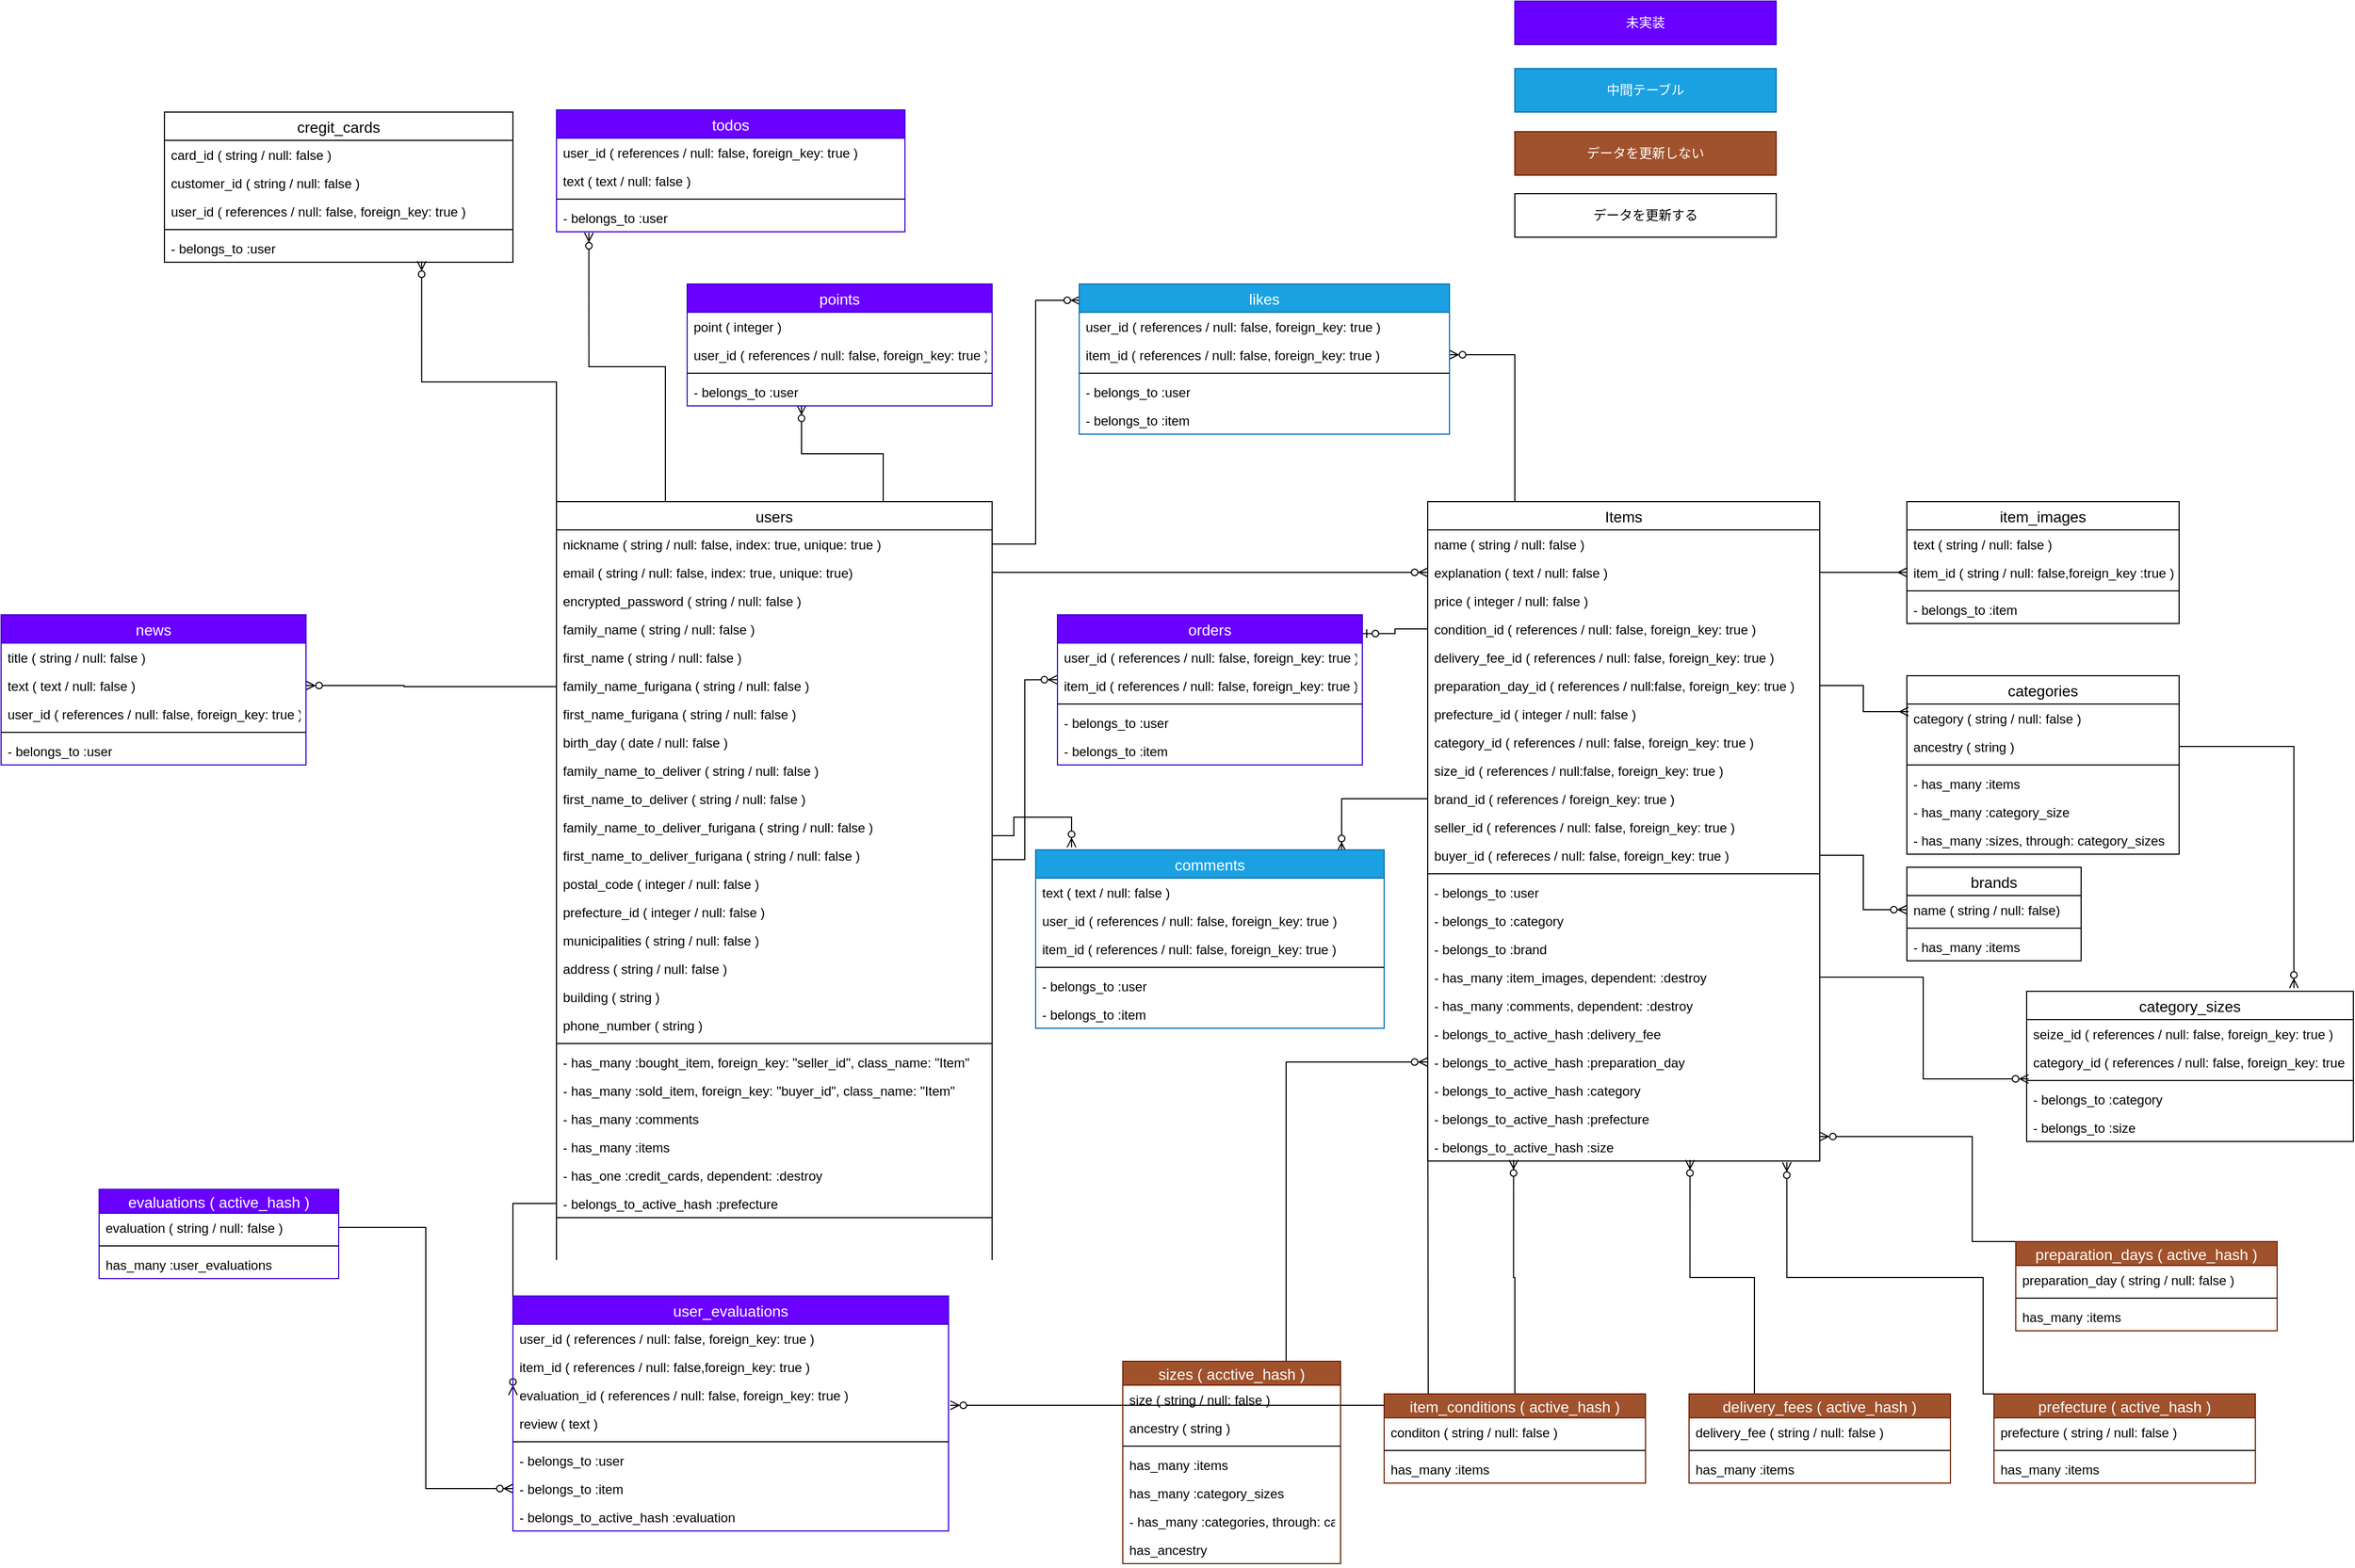 <mxfile version="13.6.4">
    <diagram id="6hGFLwfOUW9BJ-s0fimq" name="Page-1">
        <mxGraphModel dx="1621" dy="1153" grid="1" gridSize="10" guides="1" tooltips="1" connect="1" arrows="1" fold="1" page="1" pageScale="1" pageWidth="2336" pageHeight="1654" math="0" shadow="0">
            <root>
                <mxCell id="0"/>
                <mxCell id="1" parent="0"/>
                <mxCell id="382" style="edgeStyle=orthogonalEdgeStyle;rounded=0;orthogonalLoop=1;jettySize=auto;html=1;exitX=0.75;exitY=0;exitDx=0;exitDy=0;endArrow=ERzeroToMany;endFill=1;" parent="1" source="205" target="312" edge="1">
                    <mxGeometry relative="1" as="geometry">
                        <Array as="points">
                            <mxPoint x="1560" y="660"/>
                            <mxPoint x="1560" y="525"/>
                        </Array>
                    </mxGeometry>
                </mxCell>
                <mxCell id="372" style="edgeStyle=orthogonalEdgeStyle;rounded=0;orthogonalLoop=1;jettySize=auto;html=1;exitX=0.25;exitY=0;exitDx=0;exitDy=0;entryX=0.093;entryY=1.033;entryDx=0;entryDy=0;entryPerimeter=0;endArrow=ERzeroToMany;endFill=1;" parent="1" source="77" target="325" edge="1">
                    <mxGeometry relative="1" as="geometry"/>
                </mxCell>
                <mxCell id="374" style="edgeStyle=orthogonalEdgeStyle;rounded=0;orthogonalLoop=1;jettySize=auto;html=1;exitX=0.75;exitY=0;exitDx=0;exitDy=0;entryX=0.375;entryY=0.978;entryDx=0;entryDy=0;entryPerimeter=0;endArrow=ERzeroToMany;endFill=1;" parent="1" source="77" target="289" edge="1">
                    <mxGeometry relative="1" as="geometry"/>
                </mxCell>
                <mxCell id="376" style="edgeStyle=orthogonalEdgeStyle;rounded=0;orthogonalLoop=1;jettySize=auto;html=1;exitX=0;exitY=0;exitDx=0;exitDy=0;entryX=0.738;entryY=0.962;entryDx=0;entryDy=0;entryPerimeter=0;endArrow=ERzeroToMany;endFill=1;" parent="1" source="77" target="282" edge="1">
                    <mxGeometry relative="1" as="geometry"/>
                </mxCell>
                <mxCell id="387" style="edgeStyle=orthogonalEdgeStyle;rounded=0;orthogonalLoop=1;jettySize=auto;html=1;exitX=1;exitY=0.5;exitDx=0;exitDy=0;entryX=0;entryY=0.295;entryDx=0;entryDy=0;entryPerimeter=0;endArrow=ERzeroToMany;endFill=1;" parent="1" source="77" target="297" edge="1">
                    <mxGeometry relative="1" as="geometry"/>
                </mxCell>
                <mxCell id="380" style="edgeStyle=orthogonalEdgeStyle;rounded=0;orthogonalLoop=1;jettySize=auto;html=1;exitX=1;exitY=0.5;exitDx=0;exitDy=0;entryX=0.003;entryY=0.109;entryDx=0;entryDy=0;entryPerimeter=0;endArrow=ERzeroToMany;endFill=1;" parent="1" source="243" target="172" edge="1">
                    <mxGeometry relative="1" as="geometry"/>
                </mxCell>
                <mxCell id="385" style="edgeStyle=orthogonalEdgeStyle;rounded=0;orthogonalLoop=1;jettySize=auto;html=1;exitX=1;exitY=0.5;exitDx=0;exitDy=0;entryX=0;entryY=0.5;entryDx=0;entryDy=0;endArrow=ERzeroToMany;endFill=1;" parent="1" source="244" target="339" edge="1">
                    <mxGeometry relative="1" as="geometry"/>
                </mxCell>
                <mxCell id="389" style="edgeStyle=orthogonalEdgeStyle;rounded=0;orthogonalLoop=1;jettySize=auto;html=1;exitX=0;exitY=0.5;exitDx=0;exitDy=0;entryX=1;entryY=0.125;entryDx=0;entryDy=0;entryPerimeter=0;endArrow=ERzeroToOne;endFill=1;" parent="1" source="346" target="139" edge="1">
                    <mxGeometry relative="1" as="geometry"/>
                </mxCell>
                <mxCell id="390" style="edgeStyle=orthogonalEdgeStyle;rounded=0;orthogonalLoop=1;jettySize=auto;html=1;exitX=1;exitY=0.5;exitDx=0;exitDy=0;entryX=0.103;entryY=-0.014;entryDx=0;entryDy=0;entryPerimeter=0;endArrow=ERzeroToMany;endFill=1;" parent="1" target="117" edge="1">
                    <mxGeometry relative="1" as="geometry">
                        <Array as="points">
                            <mxPoint x="1100" y="967"/>
                            <mxPoint x="1100" y="950"/>
                            <mxPoint x="1153" y="950"/>
                        </Array>
                        <mxPoint x="1080" y="1357" as="sourcePoint"/>
                    </mxGeometry>
                </mxCell>
                <mxCell id="393" style="edgeStyle=orthogonalEdgeStyle;rounded=0;orthogonalLoop=1;jettySize=auto;html=1;exitX=0;exitY=0.5;exitDx=0;exitDy=0;entryX=0.878;entryY=0.01;entryDx=0;entryDy=0;entryPerimeter=0;endArrow=ERzeroToMany;endFill=1;" parent="1" source="338" target="117" edge="1">
                    <mxGeometry relative="1" as="geometry"/>
                </mxCell>
                <mxCell id="394" style="edgeStyle=orthogonalEdgeStyle;rounded=0;orthogonalLoop=1;jettySize=auto;html=1;exitX=0;exitY=0.5;exitDx=0;exitDy=0;entryX=1.004;entryY=0.865;entryDx=0;entryDy=0;entryPerimeter=0;endArrow=ERzeroToMany;endFill=1;" parent="1" target="307" edge="1">
                    <mxGeometry relative="1" as="geometry">
                        <mxPoint x="1480" y="1149" as="sourcePoint"/>
                    </mxGeometry>
                </mxCell>
                <mxCell id="395" style="edgeStyle=orthogonalEdgeStyle;rounded=0;orthogonalLoop=1;jettySize=auto;html=1;exitX=0;exitY=0.5;exitDx=0;exitDy=0;entryX=0;entryY=0.5;entryDx=0;entryDy=0;endArrow=ERzeroToMany;endFill=1;" parent="1" target="307" edge="1">
                    <mxGeometry relative="1" as="geometry">
                        <Array as="points">
                            <mxPoint x="640" y="1305"/>
                        </Array>
                        <mxPoint x="680" y="1357" as="sourcePoint"/>
                    </mxGeometry>
                </mxCell>
                <mxCell id="397" style="edgeStyle=orthogonalEdgeStyle;rounded=0;orthogonalLoop=1;jettySize=auto;html=1;exitX=0;exitY=0.5;exitDx=0;exitDy=0;entryX=1;entryY=0.5;entryDx=0;entryDy=0;endArrow=ERzeroToMany;endFill=1;" parent="1" source="253" target="320" edge="1">
                    <mxGeometry relative="1" as="geometry">
                        <Array as="points">
                            <mxPoint x="680" y="830"/>
                            <mxPoint x="540" y="830"/>
                        </Array>
                    </mxGeometry>
                </mxCell>
                <mxCell id="401" style="edgeStyle=orthogonalEdgeStyle;rounded=0;orthogonalLoop=1;jettySize=auto;html=1;exitX=1;exitY=0.5;exitDx=0;exitDy=0;entryX=0.006;entryY=0.269;entryDx=0;entryDy=0;entryPerimeter=0;endArrow=ERmany;endFill=0;" parent="1" source="340" target="299" edge="1">
                    <mxGeometry relative="1" as="geometry"/>
                </mxCell>
                <mxCell id="402" style="edgeStyle=orthogonalEdgeStyle;rounded=0;orthogonalLoop=1;jettySize=auto;html=1;exitX=1;exitY=0.5;exitDx=0;exitDy=0;entryX=0;entryY=0.5;entryDx=0;entryDy=0;endArrow=ERmany;endFill=0;" parent="1" source="339" target="329" edge="1">
                    <mxGeometry relative="1" as="geometry"/>
                </mxCell>
                <mxCell id="403" style="edgeStyle=orthogonalEdgeStyle;rounded=0;orthogonalLoop=1;jettySize=auto;html=1;exitX=1;exitY=0.5;exitDx=0;exitDy=0;entryX=0;entryY=0.5;entryDx=0;entryDy=0;endArrow=ERzeroToMany;endFill=1;" parent="1" source="341" target="315" edge="1">
                    <mxGeometry relative="1" as="geometry"/>
                </mxCell>
                <mxCell id="77" value="users" style="swimlane;fontStyle=0;childLayout=stackLayout;horizontal=1;startSize=26;horizontalStack=0;resizeParent=1;resizeParentMax=0;resizeLast=0;collapsible=1;marginBottom=0;align=center;fontSize=14;" parent="1" vertex="1">
                    <mxGeometry x="680" y="660" width="400" height="658" as="geometry"/>
                </mxCell>
                <mxCell id="243" value="nickname ( string / null: false, index: true, unique: true )" style="text;strokeColor=none;fillColor=none;spacingLeft=4;spacingRight=4;overflow=hidden;rotatable=0;points=[[0,0.5],[1,0.5]];portConstraint=eastwest;fontSize=12;" parent="77" vertex="1">
                    <mxGeometry y="26" width="400" height="26" as="geometry"/>
                </mxCell>
                <mxCell id="244" value="email ( string / null: false, index: true, unique: true)" style="text;strokeColor=none;fillColor=none;spacingLeft=4;spacingRight=4;overflow=hidden;rotatable=0;points=[[0,0.5],[1,0.5]];portConstraint=eastwest;fontSize=12;" parent="77" vertex="1">
                    <mxGeometry y="52" width="400" height="26" as="geometry"/>
                </mxCell>
                <mxCell id="245" value="encrypted_password ( string / null: false )" style="text;strokeColor=none;fillColor=none;spacingLeft=4;spacingRight=4;overflow=hidden;rotatable=0;points=[[0,0.5],[1,0.5]];portConstraint=eastwest;fontSize=12;" parent="77" vertex="1">
                    <mxGeometry y="78" width="400" height="26" as="geometry"/>
                </mxCell>
                <mxCell id="263" value="family_name ( string / null: false )" style="text;strokeColor=none;fillColor=none;spacingLeft=4;spacingRight=4;overflow=hidden;rotatable=0;points=[[0,0.5],[1,0.5]];portConstraint=eastwest;fontSize=12;" parent="77" vertex="1">
                    <mxGeometry y="104" width="400" height="26" as="geometry"/>
                </mxCell>
                <mxCell id="270" value="first_name ( string / null: false )" style="text;strokeColor=none;fillColor=none;spacingLeft=4;spacingRight=4;overflow=hidden;rotatable=0;points=[[0,0.5],[1,0.5]];portConstraint=eastwest;fontSize=12;" parent="77" vertex="1">
                    <mxGeometry y="130" width="400" height="26" as="geometry"/>
                </mxCell>
                <mxCell id="269" value="family_name_furigana ( string / null: false )" style="text;strokeColor=none;fillColor=none;spacingLeft=4;spacingRight=4;overflow=hidden;rotatable=0;points=[[0,0.5],[1,0.5]];portConstraint=eastwest;fontSize=12;" parent="77" vertex="1">
                    <mxGeometry y="156" width="400" height="26" as="geometry"/>
                </mxCell>
                <mxCell id="268" value="first_name_furigana ( string / null: false )" style="text;strokeColor=none;fillColor=none;spacingLeft=4;spacingRight=4;overflow=hidden;rotatable=0;points=[[0,0.5],[1,0.5]];portConstraint=eastwest;fontSize=12;" parent="77" vertex="1">
                    <mxGeometry y="182" width="400" height="26" as="geometry"/>
                </mxCell>
                <mxCell id="267" value="birth_day ( date / null: false )" style="text;strokeColor=none;fillColor=none;spacingLeft=4;spacingRight=4;overflow=hidden;rotatable=0;points=[[0,0.5],[1,0.5]];portConstraint=eastwest;fontSize=12;" parent="77" vertex="1">
                    <mxGeometry y="208" width="400" height="26" as="geometry"/>
                </mxCell>
                <mxCell id="456" value="family_name_to_deliver ( string / null: false )" style="text;strokeColor=none;fillColor=none;spacingLeft=4;spacingRight=4;overflow=hidden;rotatable=0;points=[[0,0.5],[1,0.5]];portConstraint=eastwest;fontSize=12;" parent="77" vertex="1">
                    <mxGeometry y="234" width="400" height="26" as="geometry"/>
                </mxCell>
                <mxCell id="457" value="first_name_to_deliver ( string / null: false )" style="text;strokeColor=none;fillColor=none;spacingLeft=4;spacingRight=4;overflow=hidden;rotatable=0;points=[[0,0.5],[1,0.5]];portConstraint=eastwest;fontSize=12;" parent="77" vertex="1">
                    <mxGeometry y="260" width="400" height="26" as="geometry"/>
                </mxCell>
                <mxCell id="459" value="family_name_to_deliver_furigana ( string / null: false )" style="text;strokeColor=none;fillColor=none;spacingLeft=4;spacingRight=4;overflow=hidden;rotatable=0;points=[[0,0.5],[1,0.5]];portConstraint=eastwest;fontSize=12;" parent="77" vertex="1">
                    <mxGeometry y="286" width="400" height="26" as="geometry"/>
                </mxCell>
                <mxCell id="458" value="first_name_to_deliver_furigana ( string / null: false )" style="text;strokeColor=none;fillColor=none;spacingLeft=4;spacingRight=4;overflow=hidden;rotatable=0;points=[[0,0.5],[1,0.5]];portConstraint=eastwest;fontSize=12;" parent="77" vertex="1">
                    <mxGeometry y="312" width="400" height="26" as="geometry"/>
                </mxCell>
                <mxCell id="264" value="postal_code ( integer / null: false )" style="text;strokeColor=none;fillColor=none;spacingLeft=4;spacingRight=4;overflow=hidden;rotatable=0;points=[[0,0.5],[1,0.5]];portConstraint=eastwest;fontSize=12;" parent="77" vertex="1">
                    <mxGeometry y="338" width="400" height="26" as="geometry"/>
                </mxCell>
                <mxCell id="262" value="prefecture_id ( integer / null: false )" style="text;strokeColor=none;fillColor=none;spacingLeft=4;spacingRight=4;overflow=hidden;rotatable=0;points=[[0,0.5],[1,0.5]];portConstraint=eastwest;fontSize=12;" parent="77" vertex="1">
                    <mxGeometry y="364" width="400" height="26" as="geometry"/>
                </mxCell>
                <mxCell id="261" value="municipalities ( string / null: false )" style="text;strokeColor=none;fillColor=none;spacingLeft=4;spacingRight=4;overflow=hidden;rotatable=0;points=[[0,0.5],[1,0.5]];portConstraint=eastwest;fontSize=12;" parent="77" vertex="1">
                    <mxGeometry y="390" width="400" height="26" as="geometry"/>
                </mxCell>
                <mxCell id="260" value="address ( string / null: false )" style="text;strokeColor=none;fillColor=none;spacingLeft=4;spacingRight=4;overflow=hidden;rotatable=0;points=[[0,0.5],[1,0.5]];portConstraint=eastwest;fontSize=12;" parent="77" vertex="1">
                    <mxGeometry y="416" width="400" height="26" as="geometry"/>
                </mxCell>
                <mxCell id="259" value="building ( string )" style="text;strokeColor=none;fillColor=none;spacingLeft=4;spacingRight=4;overflow=hidden;rotatable=0;points=[[0,0.5],[1,0.5]];portConstraint=eastwest;fontSize=12;" parent="77" vertex="1">
                    <mxGeometry y="442" width="400" height="26" as="geometry"/>
                </mxCell>
                <mxCell id="258" value="phone_number ( string )" style="text;strokeColor=none;fillColor=none;spacingLeft=4;spacingRight=4;overflow=hidden;rotatable=0;points=[[0,0.5],[1,0.5]];portConstraint=eastwest;fontSize=12;" parent="77" vertex="1">
                    <mxGeometry y="468" width="400" height="26" as="geometry"/>
                </mxCell>
                <mxCell id="247" value="" style="line;strokeWidth=1;fillColor=none;align=left;verticalAlign=middle;spacingTop=-1;spacingLeft=3;spacingRight=3;rotatable=0;labelPosition=right;points=[];portConstraint=eastwest;fontSize=12;" parent="77" vertex="1">
                    <mxGeometry y="494" width="400" height="8" as="geometry"/>
                </mxCell>
                <mxCell id="248" value="- has_many :bought_item, foreign_key: &quot;seller_id&quot;, class_name: &quot;Item&quot;" style="text;strokeColor=none;fillColor=none;spacingLeft=4;spacingRight=4;overflow=hidden;rotatable=0;points=[[0,0.5],[1,0.5]];portConstraint=eastwest;fontSize=12;" parent="77" vertex="1">
                    <mxGeometry y="502" width="400" height="26" as="geometry"/>
                </mxCell>
                <mxCell id="249" value="- has_many :sold_item, foreign_key: &quot;buyer_id&quot;, class_name: &quot;Item&quot;" style="text;strokeColor=none;fillColor=none;spacingLeft=4;spacingRight=4;overflow=hidden;rotatable=0;points=[[0,0.5],[1,0.5]];portConstraint=eastwest;fontSize=12;" parent="77" vertex="1">
                    <mxGeometry y="528" width="400" height="26" as="geometry"/>
                </mxCell>
                <mxCell id="246" value="- has_many :comments" style="text;strokeColor=none;fillColor=none;spacingLeft=4;spacingRight=4;overflow=hidden;rotatable=0;points=[[0,0.5],[1,0.5]];portConstraint=eastwest;fontSize=12;" parent="77" vertex="1">
                    <mxGeometry y="554" width="400" height="26" as="geometry"/>
                </mxCell>
                <mxCell id="254" value="- has_many :items" style="text;strokeColor=none;fillColor=none;spacingLeft=4;spacingRight=4;overflow=hidden;rotatable=0;points=[[0,0.5],[1,0.5]];portConstraint=eastwest;fontSize=12;" parent="77" vertex="1">
                    <mxGeometry y="580" width="400" height="26" as="geometry"/>
                </mxCell>
                <mxCell id="253" value="- has_one :credit_cards, dependent: :destroy" style="text;strokeColor=none;fillColor=none;spacingLeft=4;spacingRight=4;overflow=hidden;rotatable=0;points=[[0,0.5],[1,0.5]];portConstraint=eastwest;fontSize=12;" parent="77" vertex="1">
                    <mxGeometry y="606" width="400" height="26" as="geometry"/>
                </mxCell>
                <mxCell id="400" value="- belongs_to_active_hash :prefecture" style="text;strokeColor=none;fillColor=none;spacingLeft=4;spacingRight=4;overflow=hidden;rotatable=0;points=[[0,0.5],[1,0.5]];portConstraint=eastwest;fontSize=12;" parent="77" vertex="1">
                    <mxGeometry y="632" width="400" height="26" as="geometry"/>
                </mxCell>
                <mxCell id="128" value="points" style="swimlane;fontStyle=0;childLayout=stackLayout;horizontal=1;startSize=26;horizontalStack=0;resizeParent=1;resizeParentMax=0;resizeLast=0;collapsible=1;marginBottom=0;align=center;fontSize=14;fillColor=#6a00ff;strokeColor=#3700CC;fontColor=#ffffff;" parent="1" vertex="1">
                    <mxGeometry x="800" y="460" width="280" height="112" as="geometry"/>
                </mxCell>
                <mxCell id="290" value="point ( integer )" style="text;strokeColor=none;fillColor=none;spacingLeft=4;spacingRight=4;overflow=hidden;rotatable=0;points=[[0,0.5],[1,0.5]];portConstraint=eastwest;fontSize=12;" parent="128" vertex="1">
                    <mxGeometry y="26" width="280" height="26" as="geometry"/>
                </mxCell>
                <mxCell id="291" value="user_id ( references / null: false, foreign_key: true )" style="text;strokeColor=none;fillColor=none;spacingLeft=4;spacingRight=4;overflow=hidden;rotatable=0;points=[[0,0.5],[1,0.5]];portConstraint=eastwest;fontSize=12;" parent="128" vertex="1">
                    <mxGeometry y="52" width="280" height="26" as="geometry"/>
                </mxCell>
                <mxCell id="292" value="" style="line;strokeWidth=1;fillColor=none;align=left;verticalAlign=middle;spacingTop=-1;spacingLeft=3;spacingRight=3;rotatable=0;labelPosition=right;points=[];portConstraint=eastwest;fontSize=12;" parent="128" vertex="1">
                    <mxGeometry y="78" width="280" height="8" as="geometry"/>
                </mxCell>
                <mxCell id="289" value="- belongs_to :user" style="text;strokeColor=none;fillColor=none;spacingLeft=4;spacingRight=4;overflow=hidden;rotatable=0;points=[[0,0.5],[1,0.5]];portConstraint=eastwest;fontSize=12;" parent="128" vertex="1">
                    <mxGeometry y="86" width="280" height="26" as="geometry"/>
                </mxCell>
                <mxCell id="216" value="todos" style="swimlane;fontStyle=0;childLayout=stackLayout;horizontal=1;startSize=26;horizontalStack=0;resizeParent=1;resizeParentMax=0;resizeLast=0;collapsible=1;marginBottom=0;align=center;fontSize=14;fillColor=#6a00ff;strokeColor=#3700CC;fontColor=#ffffff;" parent="1" vertex="1">
                    <mxGeometry x="680" y="300" width="320" height="112" as="geometry"/>
                </mxCell>
                <mxCell id="323" value="user_id ( references / null: false, foreign_key: true )" style="text;strokeColor=none;fillColor=none;spacingLeft=4;spacingRight=4;overflow=hidden;rotatable=0;points=[[0,0.5],[1,0.5]];portConstraint=eastwest;fontSize=12;" parent="216" vertex="1">
                    <mxGeometry y="26" width="320" height="26" as="geometry"/>
                </mxCell>
                <mxCell id="324" value="text ( text / null: false )" style="text;strokeColor=none;fillColor=none;spacingLeft=4;spacingRight=4;overflow=hidden;rotatable=0;points=[[0,0.5],[1,0.5]];portConstraint=eastwest;fontSize=12;" parent="216" vertex="1">
                    <mxGeometry y="52" width="320" height="26" as="geometry"/>
                </mxCell>
                <mxCell id="326" value="" style="line;strokeWidth=1;fillColor=none;align=left;verticalAlign=middle;spacingTop=-1;spacingLeft=3;spacingRight=3;rotatable=0;labelPosition=right;points=[];portConstraint=eastwest;fontSize=12;" parent="216" vertex="1">
                    <mxGeometry y="78" width="320" height="8" as="geometry"/>
                </mxCell>
                <mxCell id="325" value="- belongs_to :user" style="text;strokeColor=none;fillColor=none;spacingLeft=4;spacingRight=4;overflow=hidden;rotatable=0;points=[[0,0.5],[1,0.5]];portConstraint=eastwest;fontSize=12;" parent="216" vertex="1">
                    <mxGeometry y="86" width="320" height="26" as="geometry"/>
                </mxCell>
                <mxCell id="106" value="cregit_cards" style="swimlane;fontStyle=0;childLayout=stackLayout;horizontal=1;startSize=26;horizontalStack=0;resizeParent=1;resizeParentMax=0;resizeLast=0;collapsible=1;marginBottom=0;align=center;fontSize=14;" parent="1" vertex="1">
                    <mxGeometry x="320" y="302" width="320" height="138" as="geometry"/>
                </mxCell>
                <mxCell id="279" value="card_id ( string / null: false )" style="text;strokeColor=none;fillColor=none;spacingLeft=4;spacingRight=4;overflow=hidden;rotatable=0;points=[[0,0.5],[1,0.5]];portConstraint=eastwest;fontSize=12;" parent="106" vertex="1">
                    <mxGeometry y="26" width="320" height="26" as="geometry"/>
                </mxCell>
                <mxCell id="278" value="customer_id ( string / null: false )" style="text;strokeColor=none;fillColor=none;spacingLeft=4;spacingRight=4;overflow=hidden;rotatable=0;points=[[0,0.5],[1,0.5]];portConstraint=eastwest;fontSize=12;" parent="106" vertex="1">
                    <mxGeometry y="52" width="320" height="26" as="geometry"/>
                </mxCell>
                <mxCell id="276" value="user_id ( references / null: false, foreign_key: true )" style="text;strokeColor=none;fillColor=none;spacingLeft=4;spacingRight=4;overflow=hidden;rotatable=0;points=[[0,0.5],[1,0.5]];portConstraint=eastwest;fontSize=12;" parent="106" vertex="1">
                    <mxGeometry y="78" width="320" height="26" as="geometry"/>
                </mxCell>
                <mxCell id="281" value="" style="line;strokeWidth=1;fillColor=none;align=left;verticalAlign=middle;spacingTop=-1;spacingLeft=3;spacingRight=3;rotatable=0;labelPosition=right;points=[];portConstraint=eastwest;fontSize=12;" parent="106" vertex="1">
                    <mxGeometry y="104" width="320" height="8" as="geometry"/>
                </mxCell>
                <mxCell id="282" value="- belongs_to :user" style="text;strokeColor=none;fillColor=none;spacingLeft=4;spacingRight=4;overflow=hidden;rotatable=0;points=[[0,0.5],[1,0.5]];portConstraint=eastwest;fontSize=12;" parent="106" vertex="1">
                    <mxGeometry y="112" width="320" height="26" as="geometry"/>
                </mxCell>
                <mxCell id="172" value="likes" style="swimlane;fontStyle=0;childLayout=stackLayout;horizontal=1;startSize=26;horizontalStack=0;resizeParent=1;resizeParentMax=0;resizeLast=0;collapsible=1;marginBottom=0;align=center;fontSize=14;fillColor=#1ba1e2;strokeColor=#006EAF;fontColor=#ffffff;" parent="1" vertex="1">
                    <mxGeometry x="1160" y="460" width="340" height="138" as="geometry"/>
                </mxCell>
                <mxCell id="310" value="user_id ( references / null: false, foreign_key: true )" style="text;strokeColor=none;fillColor=none;spacingLeft=4;spacingRight=4;overflow=hidden;rotatable=0;points=[[0,0.5],[1,0.5]];portConstraint=eastwest;fontSize=12;" parent="172" vertex="1">
                    <mxGeometry y="26" width="340" height="26" as="geometry"/>
                </mxCell>
                <mxCell id="312" value="item_id ( references / null: false, foreign_key: true )" style="text;strokeColor=none;fillColor=none;spacingLeft=4;spacingRight=4;overflow=hidden;rotatable=0;points=[[0,0.5],[1,0.5]];portConstraint=eastwest;fontSize=12;" parent="172" vertex="1">
                    <mxGeometry y="52" width="340" height="26" as="geometry"/>
                </mxCell>
                <mxCell id="314" value="" style="line;strokeWidth=1;fillColor=none;align=left;verticalAlign=middle;spacingTop=-1;spacingLeft=3;spacingRight=3;rotatable=0;labelPosition=right;points=[];portConstraint=eastwest;fontSize=12;" parent="172" vertex="1">
                    <mxGeometry y="78" width="340" height="8" as="geometry"/>
                </mxCell>
                <mxCell id="313" value="- belongs_to :user" style="text;strokeColor=none;fillColor=none;spacingLeft=4;spacingRight=4;overflow=hidden;rotatable=0;points=[[0,0.5],[1,0.5]];portConstraint=eastwest;fontSize=12;" parent="172" vertex="1">
                    <mxGeometry y="86" width="340" height="26" as="geometry"/>
                </mxCell>
                <mxCell id="311" value="- belongs_to :item" style="text;strokeColor=none;fillColor=none;spacingLeft=4;spacingRight=4;overflow=hidden;rotatable=0;points=[[0,0.5],[1,0.5]];portConstraint=eastwest;fontSize=12;" parent="172" vertex="1">
                    <mxGeometry y="112" width="340" height="26" as="geometry"/>
                </mxCell>
                <mxCell id="227" value="item_images" style="swimlane;fontStyle=0;childLayout=stackLayout;horizontal=1;startSize=26;horizontalStack=0;resizeParent=1;resizeParentMax=0;resizeLast=0;collapsible=1;marginBottom=0;align=center;fontSize=14;" parent="1" vertex="1">
                    <mxGeometry x="1920" y="660" width="250" height="112" as="geometry"/>
                </mxCell>
                <mxCell id="328" value="text ( string / null: false )" style="text;strokeColor=none;fillColor=none;spacingLeft=4;spacingRight=4;overflow=hidden;rotatable=0;points=[[0,0.5],[1,0.5]];portConstraint=eastwest;fontSize=12;" parent="227" vertex="1">
                    <mxGeometry y="26" width="250" height="26" as="geometry"/>
                </mxCell>
                <mxCell id="329" value="item_id ( string / null: false,foreign_key :true )" style="text;strokeColor=none;fillColor=none;spacingLeft=4;spacingRight=4;overflow=hidden;rotatable=0;points=[[0,0.5],[1,0.5]];portConstraint=eastwest;fontSize=12;" parent="227" vertex="1">
                    <mxGeometry y="52" width="250" height="26" as="geometry"/>
                </mxCell>
                <mxCell id="330" value="" style="line;strokeWidth=1;fillColor=none;align=left;verticalAlign=middle;spacingTop=-1;spacingLeft=3;spacingRight=3;rotatable=0;labelPosition=right;points=[];portConstraint=eastwest;fontSize=12;" parent="227" vertex="1">
                    <mxGeometry y="78" width="250" height="8" as="geometry"/>
                </mxCell>
                <mxCell id="327" value="- belongs_to :item" style="text;strokeColor=none;fillColor=none;spacingLeft=4;spacingRight=4;overflow=hidden;rotatable=0;points=[[0,0.5],[1,0.5]];portConstraint=eastwest;fontSize=12;" parent="227" vertex="1">
                    <mxGeometry y="86" width="250" height="26" as="geometry"/>
                </mxCell>
                <mxCell id="205" value="Items" style="swimlane;fontStyle=0;childLayout=stackLayout;horizontal=1;startSize=26;horizontalStack=0;resizeParent=1;resizeParentMax=0;resizeLast=0;collapsible=1;marginBottom=0;align=center;fontSize=14;swimlaneFillColor=none;" parent="1" vertex="1">
                    <mxGeometry x="1480" y="660" width="360" height="606" as="geometry"/>
                </mxCell>
                <mxCell id="331" value="name ( string / null: false )" style="text;strokeColor=none;fillColor=none;spacingLeft=4;spacingRight=4;overflow=hidden;rotatable=0;points=[[0,0.5],[1,0.5]];portConstraint=eastwest;fontSize=12;" parent="205" vertex="1">
                    <mxGeometry y="26" width="360" height="26" as="geometry"/>
                </mxCell>
                <mxCell id="339" value="explanation ( text / null: false )" style="text;strokeColor=none;fillColor=none;spacingLeft=4;spacingRight=4;overflow=hidden;rotatable=0;points=[[0,0.5],[1,0.5]];portConstraint=eastwest;fontSize=12;" parent="205" vertex="1">
                    <mxGeometry y="52" width="360" height="26" as="geometry"/>
                </mxCell>
                <mxCell id="342" value="price ( integer / null: false )" style="text;strokeColor=none;fillColor=none;spacingLeft=4;spacingRight=4;overflow=hidden;rotatable=0;points=[[0,0.5],[1,0.5]];portConstraint=eastwest;fontSize=12;" parent="205" vertex="1">
                    <mxGeometry y="78" width="360" height="26" as="geometry"/>
                </mxCell>
                <mxCell id="346" value="condition_id ( references / null: false, foreign_key: true )" style="text;strokeColor=none;fillColor=none;spacingLeft=4;spacingRight=4;overflow=hidden;rotatable=0;points=[[0,0.5],[1,0.5]];portConstraint=eastwest;fontSize=12;" parent="205" vertex="1">
                    <mxGeometry y="104" width="360" height="26" as="geometry"/>
                </mxCell>
                <mxCell id="337" value="delivery_fee_id ( references / null: false, foreign_key: true )" style="text;strokeColor=none;fillColor=none;spacingLeft=4;spacingRight=4;overflow=hidden;rotatable=0;points=[[0,0.5],[1,0.5]];portConstraint=eastwest;fontSize=12;" parent="205" vertex="1">
                    <mxGeometry y="130" width="360" height="26" as="geometry"/>
                </mxCell>
                <mxCell id="340" value="preparation_day_id ( references / null:false, foreign_key: true )" style="text;strokeColor=none;fillColor=none;spacingLeft=4;spacingRight=4;overflow=hidden;rotatable=0;points=[[0,0.5],[1,0.5]];portConstraint=eastwest;fontSize=12;" parent="205" vertex="1">
                    <mxGeometry y="156" width="360" height="26" as="geometry"/>
                </mxCell>
                <mxCell id="345" value="prefecture_id ( integer / null: false )" style="text;strokeColor=none;fillColor=none;spacingLeft=4;spacingRight=4;overflow=hidden;rotatable=0;points=[[0,0.5],[1,0.5]];portConstraint=eastwest;fontSize=12;" parent="205" vertex="1">
                    <mxGeometry y="182" width="360" height="26" as="geometry"/>
                </mxCell>
                <mxCell id="344" value="category_id ( references / null: false, foreign_key: true )" style="text;strokeColor=none;fillColor=none;spacingLeft=4;spacingRight=4;overflow=hidden;rotatable=0;points=[[0,0.5],[1,0.5]];portConstraint=eastwest;fontSize=12;" parent="205" vertex="1">
                    <mxGeometry y="208" width="360" height="26" as="geometry"/>
                </mxCell>
                <mxCell id="343" value="size_id ( references / null:false, foreign_key: true )" style="text;strokeColor=none;fillColor=none;spacingLeft=4;spacingRight=4;overflow=hidden;rotatable=0;points=[[0,0.5],[1,0.5]];portConstraint=eastwest;fontSize=12;" parent="205" vertex="1">
                    <mxGeometry y="234" width="360" height="26" as="geometry"/>
                </mxCell>
                <mxCell id="338" value="brand_id ( references / foreign_key: true )" style="text;strokeColor=none;fillColor=none;spacingLeft=4;spacingRight=4;overflow=hidden;rotatable=0;points=[[0,0.5],[1,0.5]];portConstraint=eastwest;fontSize=12;" parent="205" vertex="1">
                    <mxGeometry y="260" width="360" height="26" as="geometry"/>
                </mxCell>
                <mxCell id="335" value="seller_id ( references / null: false, foreign_key: true )" style="text;strokeColor=none;fillColor=none;spacingLeft=4;spacingRight=4;overflow=hidden;rotatable=0;points=[[0,0.5],[1,0.5]];portConstraint=eastwest;fontSize=12;" parent="205" vertex="1">
                    <mxGeometry y="286" width="360" height="26" as="geometry"/>
                </mxCell>
                <mxCell id="341" value="buyer_id ( refereces / null: false, foreign_key: true )" style="text;strokeColor=none;fillColor=none;spacingLeft=4;spacingRight=4;overflow=hidden;rotatable=0;points=[[0,0.5],[1,0.5]];portConstraint=eastwest;fontSize=12;" parent="205" vertex="1">
                    <mxGeometry y="312" width="360" height="26" as="geometry"/>
                </mxCell>
                <mxCell id="347" value="" style="line;strokeWidth=1;fillColor=none;align=left;verticalAlign=middle;spacingTop=-1;spacingLeft=3;spacingRight=3;rotatable=0;labelPosition=right;points=[];portConstraint=eastwest;fontSize=12;" parent="205" vertex="1">
                    <mxGeometry y="338" width="360" height="8" as="geometry"/>
                </mxCell>
                <mxCell id="336" value="- belongs_to :user" style="text;strokeColor=none;fillColor=none;spacingLeft=4;spacingRight=4;overflow=hidden;rotatable=0;points=[[0,0.5],[1,0.5]];portConstraint=eastwest;fontSize=12;" parent="205" vertex="1">
                    <mxGeometry y="346" width="360" height="26" as="geometry"/>
                </mxCell>
                <mxCell id="352" value="- belongs_to :category" style="text;strokeColor=none;fillColor=none;spacingLeft=4;spacingRight=4;overflow=hidden;rotatable=0;points=[[0,0.5],[1,0.5]];portConstraint=eastwest;fontSize=12;" parent="205" vertex="1">
                    <mxGeometry y="372" width="360" height="26" as="geometry"/>
                </mxCell>
                <mxCell id="354" value="- belongs_to :brand" style="text;strokeColor=none;fillColor=none;spacingLeft=4;spacingRight=4;overflow=hidden;rotatable=0;points=[[0,0.5],[1,0.5]];portConstraint=eastwest;fontSize=12;" parent="205" vertex="1">
                    <mxGeometry y="398" width="360" height="26" as="geometry"/>
                </mxCell>
                <mxCell id="351" value="- has_many :item_images, dependent: :destroy" style="text;strokeColor=none;fillColor=none;spacingLeft=4;spacingRight=4;overflow=hidden;rotatable=0;points=[[0,0.5],[1,0.5]];portConstraint=eastwest;fontSize=12;" parent="205" vertex="1">
                    <mxGeometry y="424" width="360" height="26" as="geometry"/>
                </mxCell>
                <mxCell id="355" value="- has_many :comments, dependent: :destroy" style="text;strokeColor=none;fillColor=none;spacingLeft=4;spacingRight=4;overflow=hidden;rotatable=0;points=[[0,0.5],[1,0.5]];portConstraint=eastwest;fontSize=12;" parent="205" vertex="1">
                    <mxGeometry y="450" width="360" height="26" as="geometry"/>
                </mxCell>
                <mxCell id="358" value="- belongs_to_active_hash :delivery_fee" style="text;strokeColor=none;fillColor=none;spacingLeft=4;spacingRight=4;overflow=hidden;rotatable=0;points=[[0,0.5],[1,0.5]];portConstraint=eastwest;fontSize=12;" parent="205" vertex="1">
                    <mxGeometry y="476" width="360" height="26" as="geometry"/>
                </mxCell>
                <mxCell id="360" value="- belongs_to_active_hash :preparation_day" style="text;strokeColor=none;fillColor=none;spacingLeft=4;spacingRight=4;overflow=hidden;rotatable=0;points=[[0,0.5],[1,0.5]];portConstraint=eastwest;fontSize=12;" parent="205" vertex="1">
                    <mxGeometry y="502" width="360" height="26" as="geometry"/>
                </mxCell>
                <mxCell id="359" value="- belongs_to_active_hash :category" style="text;strokeColor=none;fillColor=none;spacingLeft=4;spacingRight=4;overflow=hidden;rotatable=0;points=[[0,0.5],[1,0.5]];portConstraint=eastwest;fontSize=12;" parent="205" vertex="1">
                    <mxGeometry y="528" width="360" height="26" as="geometry"/>
                </mxCell>
                <mxCell id="477" value="- belongs_to_active_hash :prefecture" style="text;strokeColor=none;fillColor=none;spacingLeft=4;spacingRight=4;overflow=hidden;rotatable=0;points=[[0,0.5],[1,0.5]];portConstraint=eastwest;fontSize=12;" vertex="1" parent="205">
                    <mxGeometry y="554" width="360" height="26" as="geometry"/>
                </mxCell>
                <mxCell id="357" value="- belongs_to_active_hash :size" style="text;strokeColor=none;fillColor=none;spacingLeft=4;spacingRight=4;overflow=hidden;rotatable=0;points=[[0,0.5],[1,0.5]];portConstraint=eastwest;fontSize=12;" parent="205" vertex="1">
                    <mxGeometry y="580" width="360" height="26" as="geometry"/>
                </mxCell>
                <mxCell id="150" value="categories" style="swimlane;fontStyle=0;childLayout=stackLayout;horizontal=1;startSize=26;horizontalStack=0;resizeParent=1;resizeParentMax=0;resizeLast=0;collapsible=1;marginBottom=0;align=center;fontSize=14;" parent="1" vertex="1">
                    <mxGeometry x="1920" y="820" width="250" height="164" as="geometry"/>
                </mxCell>
                <mxCell id="299" value="category ( string / null: false )" style="text;strokeColor=none;fillColor=none;spacingLeft=4;spacingRight=4;overflow=hidden;rotatable=0;points=[[0,0.5],[1,0.5]];portConstraint=eastwest;fontSize=12;" parent="150" vertex="1">
                    <mxGeometry y="26" width="250" height="26" as="geometry"/>
                </mxCell>
                <mxCell id="461" value="ancestry ( string )" style="text;strokeColor=none;fillColor=none;spacingLeft=4;spacingRight=4;overflow=hidden;rotatable=0;points=[[0,0.5],[1,0.5]];portConstraint=eastwest;fontSize=12;" parent="150" vertex="1">
                    <mxGeometry y="52" width="250" height="26" as="geometry"/>
                </mxCell>
                <mxCell id="301" value="" style="line;strokeWidth=1;fillColor=none;align=left;verticalAlign=middle;spacingTop=-1;spacingLeft=3;spacingRight=3;rotatable=0;labelPosition=right;points=[];portConstraint=eastwest;fontSize=12;" parent="150" vertex="1">
                    <mxGeometry y="78" width="250" height="8" as="geometry"/>
                </mxCell>
                <mxCell id="300" value="- has_many :items" style="text;strokeColor=none;fillColor=none;spacingLeft=4;spacingRight=4;overflow=hidden;rotatable=0;points=[[0,0.5],[1,0.5]];portConstraint=eastwest;fontSize=12;" parent="150" vertex="1">
                    <mxGeometry y="86" width="250" height="26" as="geometry"/>
                </mxCell>
                <mxCell id="463" value="- has_many :category_size" style="text;strokeColor=none;fillColor=none;spacingLeft=4;spacingRight=4;overflow=hidden;rotatable=0;points=[[0,0.5],[1,0.5]];portConstraint=eastwest;fontSize=12;" parent="150" vertex="1">
                    <mxGeometry y="112" width="250" height="26" as="geometry"/>
                </mxCell>
                <mxCell id="462" value="- has_many :sizes, through: category_sizes" style="text;strokeColor=none;fillColor=none;spacingLeft=4;spacingRight=4;overflow=hidden;rotatable=0;points=[[0,0.5],[1,0.5]];portConstraint=eastwest;fontSize=12;" parent="150" vertex="1">
                    <mxGeometry y="138" width="250" height="26" as="geometry"/>
                </mxCell>
                <mxCell id="117" value="comments" style="swimlane;fontStyle=0;childLayout=stackLayout;horizontal=1;startSize=26;horizontalStack=0;resizeParent=1;resizeParentMax=0;resizeLast=0;collapsible=1;marginBottom=0;align=center;fontSize=14;fillColor=#1ba1e2;strokeColor=#006EAF;fontColor=#ffffff;" parent="1" vertex="1">
                    <mxGeometry x="1120" y="980" width="320" height="164" as="geometry">
                        <mxRectangle x="1080" y="720" width="100" height="26" as="alternateBounds"/>
                    </mxGeometry>
                </mxCell>
                <mxCell id="283" value="text ( text / null: false )" style="text;strokeColor=none;fillColor=none;spacingLeft=4;spacingRight=4;overflow=hidden;rotatable=0;points=[[0,0.5],[1,0.5]];portConstraint=eastwest;fontSize=12;" parent="117" vertex="1">
                    <mxGeometry y="26" width="320" height="26" as="geometry"/>
                </mxCell>
                <mxCell id="285" value="user_id ( references / null: false, foreign_key: true )" style="text;strokeColor=none;fillColor=none;spacingLeft=4;spacingRight=4;overflow=hidden;rotatable=0;points=[[0,0.5],[1,0.5]];portConstraint=eastwest;fontSize=12;" parent="117" vertex="1">
                    <mxGeometry y="52" width="320" height="26" as="geometry"/>
                </mxCell>
                <mxCell id="284" value="item_id ( references / null: false, foreign_key: true )" style="text;strokeColor=none;fillColor=none;spacingLeft=4;spacingRight=4;overflow=hidden;rotatable=0;points=[[0,0.5],[1,0.5]];portConstraint=eastwest;fontSize=12;" parent="117" vertex="1">
                    <mxGeometry y="78" width="320" height="26" as="geometry"/>
                </mxCell>
                <mxCell id="288" value="" style="line;strokeWidth=1;fillColor=none;align=left;verticalAlign=middle;spacingTop=-1;spacingLeft=3;spacingRight=3;rotatable=0;labelPosition=right;points=[];portConstraint=eastwest;fontSize=12;" parent="117" vertex="1">
                    <mxGeometry y="104" width="320" height="8" as="geometry"/>
                </mxCell>
                <mxCell id="286" value="- belongs_to :user" style="text;strokeColor=none;fillColor=none;spacingLeft=4;spacingRight=4;overflow=hidden;rotatable=0;points=[[0,0.5],[1,0.5]];portConstraint=eastwest;fontSize=12;" parent="117" vertex="1">
                    <mxGeometry y="112" width="320" height="26" as="geometry"/>
                </mxCell>
                <mxCell id="287" value="- belongs_to :item" style="text;strokeColor=none;fillColor=none;spacingLeft=4;spacingRight=4;overflow=hidden;rotatable=0;points=[[0,0.5],[1,0.5]];portConstraint=eastwest;fontSize=12;" parent="117" vertex="1">
                    <mxGeometry y="138" width="320" height="26" as="geometry"/>
                </mxCell>
                <mxCell id="139" value="orders" style="swimlane;fontStyle=0;childLayout=stackLayout;horizontal=1;startSize=26;horizontalStack=0;resizeParent=1;resizeParentMax=0;resizeLast=0;collapsible=1;marginBottom=0;align=center;fontSize=14;fillColor=#6a00ff;strokeColor=#3700CC;fontColor=#ffffff;" parent="1" vertex="1">
                    <mxGeometry x="1140" y="764" width="280" height="138" as="geometry"/>
                </mxCell>
                <mxCell id="296" value="user_id ( references / null: false, foreign_key: true )" style="text;strokeColor=none;fillColor=none;spacingLeft=4;spacingRight=4;overflow=hidden;rotatable=0;points=[[0,0.5],[1,0.5]];portConstraint=eastwest;fontSize=12;" parent="139" vertex="1">
                    <mxGeometry y="26" width="280" height="26" as="geometry"/>
                </mxCell>
                <mxCell id="297" value="item_id ( references / null: false, foreign_key: true )" style="text;strokeColor=none;fillColor=none;spacingLeft=4;spacingRight=4;overflow=hidden;rotatable=0;points=[[0,0.5],[1,0.5]];portConstraint=eastwest;fontSize=12;" parent="139" vertex="1">
                    <mxGeometry y="52" width="280" height="26" as="geometry"/>
                </mxCell>
                <mxCell id="298" value="" style="line;strokeWidth=1;fillColor=none;align=left;verticalAlign=middle;spacingTop=-1;spacingLeft=3;spacingRight=3;rotatable=0;labelPosition=right;points=[];portConstraint=eastwest;fontSize=12;" parent="139" vertex="1">
                    <mxGeometry y="78" width="280" height="8" as="geometry"/>
                </mxCell>
                <mxCell id="294" value="- belongs_to :user" style="text;strokeColor=none;fillColor=none;spacingLeft=4;spacingRight=4;overflow=hidden;rotatable=0;points=[[0,0.5],[1,0.5]];portConstraint=eastwest;fontSize=12;" parent="139" vertex="1">
                    <mxGeometry y="86" width="280" height="26" as="geometry"/>
                </mxCell>
                <mxCell id="293" value="- belongs_to :item" style="text;strokeColor=none;fillColor=none;spacingLeft=4;spacingRight=4;overflow=hidden;rotatable=0;points=[[0,0.5],[1,0.5]];portConstraint=eastwest;fontSize=12;" parent="139" vertex="1">
                    <mxGeometry y="112" width="280" height="26" as="geometry"/>
                </mxCell>
                <mxCell id="405" value="evaluations ( active_hash )" style="swimlane;fontStyle=0;childLayout=stackLayout;horizontal=1;startSize=22;horizontalStack=0;resizeParent=1;resizeParentMax=0;resizeLast=0;collapsible=1;marginBottom=0;align=center;fontSize=14;fillColor=#6a00ff;strokeColor=#3700CC;fontColor=#ffffff;" parent="1" vertex="1">
                    <mxGeometry x="260" y="1292" width="220" height="82" as="geometry"/>
                </mxCell>
                <mxCell id="406" value="evaluation ( string / null: false )" style="text;strokeColor=none;fillColor=none;spacingLeft=4;spacingRight=4;overflow=hidden;rotatable=0;points=[[0,0.5],[1,0.5]];portConstraint=eastwest;fontSize=12;" parent="405" vertex="1">
                    <mxGeometry y="22" width="220" height="26" as="geometry"/>
                </mxCell>
                <mxCell id="409" value="" style="line;strokeWidth=1;fillColor=none;align=left;verticalAlign=middle;spacingTop=-1;spacingLeft=3;spacingRight=3;rotatable=0;labelPosition=right;points=[];portConstraint=eastwest;fontSize=12;" parent="405" vertex="1">
                    <mxGeometry y="48" width="220" height="8" as="geometry"/>
                </mxCell>
                <mxCell id="407" value="has_many :user_evaluations" style="text;strokeColor=none;fillColor=none;spacingLeft=4;spacingRight=4;overflow=hidden;rotatable=0;points=[[0,0.5],[1,0.5]];portConstraint=eastwest;fontSize=12;" parent="405" vertex="1">
                    <mxGeometry y="56" width="220" height="26" as="geometry"/>
                </mxCell>
                <mxCell id="410" style="edgeStyle=orthogonalEdgeStyle;rounded=0;orthogonalLoop=1;jettySize=auto;html=1;exitX=1;exitY=0.5;exitDx=0;exitDy=0;entryX=0;entryY=0.5;entryDx=0;entryDy=0;endArrow=ERzeroToMany;endFill=1;" parent="1" source="406" target="305" edge="1">
                    <mxGeometry relative="1" as="geometry"/>
                </mxCell>
                <mxCell id="434" style="edgeStyle=orthogonalEdgeStyle;rounded=0;orthogonalLoop=1;jettySize=auto;html=1;exitX=0.25;exitY=0;exitDx=0;exitDy=0;entryX=0.669;entryY=0.962;entryDx=0;entryDy=0;entryPerimeter=0;endArrow=ERzeroToMany;endFill=1;" parent="1" source="416" target="357" edge="1">
                    <mxGeometry relative="1" as="geometry"/>
                </mxCell>
                <mxCell id="416" value="delivery_fees ( active_hash )" style="swimlane;fontStyle=0;childLayout=stackLayout;horizontal=1;startSize=22;horizontalStack=0;resizeParent=1;resizeParentMax=0;resizeLast=0;collapsible=1;marginBottom=0;align=center;fontSize=14;fillColor=#a0522d;strokeColor=#6D1F00;fontColor=#ffffff;" parent="1" vertex="1">
                    <mxGeometry x="1720" y="1480" width="240" height="82" as="geometry"/>
                </mxCell>
                <mxCell id="417" value="delivery_fee ( string / null: false )" style="text;strokeColor=none;fillColor=none;spacingLeft=4;spacingRight=4;overflow=hidden;rotatable=0;points=[[0,0.5],[1,0.5]];portConstraint=eastwest;fontSize=12;" parent="416" vertex="1">
                    <mxGeometry y="22" width="240" height="26" as="geometry"/>
                </mxCell>
                <mxCell id="420" value="" style="line;strokeWidth=1;fillColor=none;align=left;verticalAlign=middle;spacingTop=-1;spacingLeft=3;spacingRight=3;rotatable=0;labelPosition=right;points=[];portConstraint=eastwest;fontSize=12;" parent="416" vertex="1">
                    <mxGeometry y="48" width="240" height="8" as="geometry"/>
                </mxCell>
                <mxCell id="418" value="has_many :items" style="text;strokeColor=none;fillColor=none;spacingLeft=4;spacingRight=4;overflow=hidden;rotatable=0;points=[[0,0.5],[1,0.5]];portConstraint=eastwest;fontSize=12;" parent="416" vertex="1">
                    <mxGeometry y="56" width="240" height="26" as="geometry"/>
                </mxCell>
                <mxCell id="433" style="edgeStyle=orthogonalEdgeStyle;rounded=0;orthogonalLoop=1;jettySize=auto;html=1;exitX=0.5;exitY=0;exitDx=0;exitDy=0;entryX=0.219;entryY=0.962;entryDx=0;entryDy=0;entryPerimeter=0;endArrow=ERzeroToMany;endFill=1;" parent="1" source="411" target="357" edge="1">
                    <mxGeometry relative="1" as="geometry"/>
                </mxCell>
                <mxCell id="411" value="item_conditions ( active_hash )" style="swimlane;fontStyle=0;childLayout=stackLayout;horizontal=1;startSize=22;horizontalStack=0;resizeParent=1;resizeParentMax=0;resizeLast=0;collapsible=1;marginBottom=0;align=center;fontSize=14;fillColor=#a0522d;strokeColor=#6D1F00;fontColor=#ffffff;" parent="1" vertex="1">
                    <mxGeometry x="1440" y="1480" width="240" height="82" as="geometry"/>
                </mxCell>
                <mxCell id="412" value="conditon ( string / null: false )" style="text;strokeColor=none;fillColor=none;spacingLeft=4;spacingRight=4;overflow=hidden;rotatable=0;points=[[0,0.5],[1,0.5]];portConstraint=eastwest;fontSize=12;" parent="411" vertex="1">
                    <mxGeometry y="22" width="240" height="26" as="geometry"/>
                </mxCell>
                <mxCell id="415" value="" style="line;strokeWidth=1;fillColor=none;align=left;verticalAlign=middle;spacingTop=-1;spacingLeft=3;spacingRight=3;rotatable=0;labelPosition=right;points=[];portConstraint=eastwest;fontSize=12;" parent="411" vertex="1">
                    <mxGeometry y="48" width="240" height="8" as="geometry"/>
                </mxCell>
                <mxCell id="413" value="has_many :items" style="text;strokeColor=none;fillColor=none;spacingLeft=4;spacingRight=4;overflow=hidden;rotatable=0;points=[[0,0.5],[1,0.5]];portConstraint=eastwest;fontSize=12;" parent="411" vertex="1">
                    <mxGeometry y="56" width="240" height="26" as="geometry"/>
                </mxCell>
                <mxCell id="432" style="edgeStyle=orthogonalEdgeStyle;rounded=0;orthogonalLoop=1;jettySize=auto;html=1;exitX=0.75;exitY=0;exitDx=0;exitDy=0;endArrow=ERzeroToMany;endFill=1;" parent="1" source="427" target="360" edge="1">
                    <mxGeometry relative="1" as="geometry"/>
                </mxCell>
                <mxCell id="436" value="データを更新しない" style="whiteSpace=wrap;html=1;align=center;fillColor=#a0522d;strokeColor=#6D1F00;fontColor=#ffffff;" parent="1" vertex="1">
                    <mxGeometry x="1560" y="320" width="240" height="40" as="geometry"/>
                </mxCell>
                <mxCell id="438" value="中間テーブル" style="whiteSpace=wrap;html=1;align=center;fillColor=#1ba1e2;strokeColor=#006EAF;fontColor=#ffffff;" parent="1" vertex="1">
                    <mxGeometry x="1560" y="262" width="240" height="40" as="geometry"/>
                </mxCell>
                <mxCell id="439" value="データを更新する" style="whiteSpace=wrap;html=1;align=center;" parent="1" vertex="1">
                    <mxGeometry x="1560" y="377" width="240" height="40" as="geometry"/>
                </mxCell>
                <mxCell id="161" value="user_evaluations" style="swimlane;fontStyle=0;childLayout=stackLayout;horizontal=1;startSize=26;horizontalStack=0;resizeParent=1;resizeParentMax=0;resizeLast=0;collapsible=1;marginBottom=0;align=center;fontSize=14;fillColor=#6a00ff;strokeColor=#3700CC;fontColor=#ffffff;" parent="1" vertex="1">
                    <mxGeometry x="640" y="1390" width="400" height="216" as="geometry"/>
                </mxCell>
                <mxCell id="302" value="user_id ( references / null: false, foreign_key: true )" style="text;strokeColor=none;fillColor=none;spacingLeft=4;spacingRight=4;overflow=hidden;rotatable=0;points=[[0,0.5],[1,0.5]];portConstraint=eastwest;fontSize=12;" parent="161" vertex="1">
                    <mxGeometry y="26" width="400" height="26" as="geometry"/>
                </mxCell>
                <mxCell id="303" value="item_id ( references / null: false,foreign_key: true )" style="text;strokeColor=none;fillColor=none;spacingLeft=4;spacingRight=4;overflow=hidden;rotatable=0;points=[[0,0.5],[1,0.5]];portConstraint=eastwest;fontSize=12;" parent="161" vertex="1">
                    <mxGeometry y="52" width="400" height="26" as="geometry"/>
                </mxCell>
                <mxCell id="307" value="evaluation_id ( references / null: false, foreign_key: true )" style="text;strokeColor=none;fillColor=none;spacingLeft=4;spacingRight=4;overflow=hidden;rotatable=0;points=[[0,0.5],[1,0.5]];portConstraint=eastwest;fontSize=12;" parent="161" vertex="1">
                    <mxGeometry y="78" width="400" height="26" as="geometry"/>
                </mxCell>
                <mxCell id="308" value="review ( text )" style="text;strokeColor=none;fillColor=none;spacingLeft=4;spacingRight=4;overflow=hidden;rotatable=0;points=[[0,0.5],[1,0.5]];portConstraint=eastwest;fontSize=12;" parent="161" vertex="1">
                    <mxGeometry y="104" width="400" height="26" as="geometry"/>
                </mxCell>
                <mxCell id="309" value="" style="line;strokeWidth=1;fillColor=none;align=left;verticalAlign=middle;spacingTop=-1;spacingLeft=3;spacingRight=3;rotatable=0;labelPosition=right;points=[];portConstraint=eastwest;fontSize=12;" parent="161" vertex="1">
                    <mxGeometry y="130" width="400" height="8" as="geometry"/>
                </mxCell>
                <mxCell id="306" value="- belongs_to :user" style="text;strokeColor=none;fillColor=none;spacingLeft=4;spacingRight=4;overflow=hidden;rotatable=0;points=[[0,0.5],[1,0.5]];portConstraint=eastwest;fontSize=12;" parent="161" vertex="1">
                    <mxGeometry y="138" width="400" height="26" as="geometry"/>
                </mxCell>
                <mxCell id="305" value="- belongs_to :item" style="text;strokeColor=none;fillColor=none;spacingLeft=4;spacingRight=4;overflow=hidden;rotatable=0;points=[[0,0.5],[1,0.5]];portConstraint=eastwest;fontSize=12;" parent="161" vertex="1">
                    <mxGeometry y="164" width="400" height="26" as="geometry"/>
                </mxCell>
                <mxCell id="304" value="- belongs_to_active_hash :evaluation" style="text;strokeColor=none;fillColor=none;spacingLeft=4;spacingRight=4;overflow=hidden;rotatable=0;points=[[0,0.5],[1,0.5]];portConstraint=eastwest;fontSize=12;" parent="161" vertex="1">
                    <mxGeometry y="190" width="400" height="26" as="geometry"/>
                </mxCell>
                <mxCell id="194" value="news" style="swimlane;fontStyle=0;childLayout=stackLayout;horizontal=1;startSize=26;horizontalStack=0;resizeParent=1;resizeParentMax=0;resizeLast=0;collapsible=1;marginBottom=0;align=center;fontSize=14;fillColor=#6a00ff;strokeColor=#3700CC;fontColor=#ffffff;" parent="1" vertex="1">
                    <mxGeometry x="170" y="764" width="280" height="138" as="geometry"/>
                </mxCell>
                <mxCell id="318" value="title ( string / null: false )" style="text;strokeColor=none;fillColor=none;spacingLeft=4;spacingRight=4;overflow=hidden;rotatable=0;points=[[0,0.5],[1,0.5]];portConstraint=eastwest;fontSize=12;" parent="194" vertex="1">
                    <mxGeometry y="26" width="280" height="26" as="geometry"/>
                </mxCell>
                <mxCell id="320" value="text ( text / null: false )" style="text;strokeColor=none;fillColor=none;spacingLeft=4;spacingRight=4;overflow=hidden;rotatable=0;points=[[0,0.5],[1,0.5]];portConstraint=eastwest;fontSize=12;" parent="194" vertex="1">
                    <mxGeometry y="52" width="280" height="26" as="geometry"/>
                </mxCell>
                <mxCell id="321" value="user_id ( references / null: false, foreign_key: true )" style="text;strokeColor=none;fillColor=none;spacingLeft=4;spacingRight=4;overflow=hidden;rotatable=0;points=[[0,0.5],[1,0.5]];portConstraint=eastwest;fontSize=12;" parent="194" vertex="1">
                    <mxGeometry y="78" width="280" height="26" as="geometry"/>
                </mxCell>
                <mxCell id="322" value="" style="line;strokeWidth=1;fillColor=none;align=left;verticalAlign=middle;spacingTop=-1;spacingLeft=3;spacingRight=3;rotatable=0;labelPosition=right;points=[];portConstraint=eastwest;fontSize=12;" parent="194" vertex="1">
                    <mxGeometry y="104" width="280" height="8" as="geometry"/>
                </mxCell>
                <mxCell id="319" value="- belongs_to :user" style="text;strokeColor=none;fillColor=none;spacingLeft=4;spacingRight=4;overflow=hidden;rotatable=0;points=[[0,0.5],[1,0.5]];portConstraint=eastwest;fontSize=12;" parent="194" vertex="1">
                    <mxGeometry y="112" width="280" height="26" as="geometry"/>
                </mxCell>
                <mxCell id="183" value="brands" style="swimlane;fontStyle=0;childLayout=stackLayout;horizontal=1;startSize=26;horizontalStack=0;resizeParent=1;resizeParentMax=0;resizeLast=0;collapsible=1;marginBottom=0;align=center;fontSize=14;" parent="1" vertex="1">
                    <mxGeometry x="1920" y="996" width="160" height="86" as="geometry"/>
                </mxCell>
                <mxCell id="315" value="name ( string / null: false)" style="text;strokeColor=none;fillColor=none;spacingLeft=4;spacingRight=4;overflow=hidden;rotatable=0;points=[[0,0.5],[1,0.5]];portConstraint=eastwest;fontSize=12;" parent="183" vertex="1">
                    <mxGeometry y="26" width="160" height="26" as="geometry"/>
                </mxCell>
                <mxCell id="317" value="" style="line;strokeWidth=1;fillColor=none;align=left;verticalAlign=middle;spacingTop=-1;spacingLeft=3;spacingRight=3;rotatable=0;labelPosition=right;points=[];portConstraint=eastwest;fontSize=12;" parent="183" vertex="1">
                    <mxGeometry y="52" width="160" height="8" as="geometry"/>
                </mxCell>
                <mxCell id="316" value="- has_many :items" style="text;strokeColor=none;fillColor=none;spacingLeft=4;spacingRight=4;overflow=hidden;rotatable=0;points=[[0,0.5],[1,0.5]];portConstraint=eastwest;fontSize=12;" parent="183" vertex="1">
                    <mxGeometry y="60" width="160" height="26" as="geometry"/>
                </mxCell>
                <mxCell id="427" value="sizes ( acctive_hash )" style="swimlane;fontStyle=0;childLayout=stackLayout;horizontal=1;startSize=22;horizontalStack=0;resizeParent=1;resizeParentMax=0;resizeLast=0;collapsible=1;marginBottom=0;align=center;fontSize=14;fillColor=#a0522d;strokeColor=#6D1F00;fontColor=#ffffff;" parent="1" vertex="1">
                    <mxGeometry x="1200" y="1450" width="200" height="186" as="geometry"/>
                </mxCell>
                <mxCell id="428" value="size ( string / null: false )" style="text;strokeColor=none;fillColor=none;spacingLeft=4;spacingRight=4;overflow=hidden;rotatable=0;points=[[0,0.5],[1,0.5]];portConstraint=eastwest;fontSize=12;" parent="427" vertex="1">
                    <mxGeometry y="22" width="200" height="26" as="geometry"/>
                </mxCell>
                <mxCell id="464" value="ancestry ( string )" style="text;strokeColor=none;fillColor=none;spacingLeft=4;spacingRight=4;overflow=hidden;rotatable=0;points=[[0,0.5],[1,0.5]];portConstraint=eastwest;fontSize=12;" parent="427" vertex="1">
                    <mxGeometry y="48" width="200" height="26" as="geometry"/>
                </mxCell>
                <mxCell id="431" value="" style="line;strokeWidth=1;fillColor=none;align=left;verticalAlign=middle;spacingTop=-1;spacingLeft=3;spacingRight=3;rotatable=0;labelPosition=right;points=[];portConstraint=eastwest;fontSize=12;" parent="427" vertex="1">
                    <mxGeometry y="74" width="200" height="8" as="geometry"/>
                </mxCell>
                <mxCell id="465" value="has_many :items" style="text;strokeColor=none;fillColor=none;spacingLeft=4;spacingRight=4;overflow=hidden;rotatable=0;points=[[0,0.5],[1,0.5]];portConstraint=eastwest;fontSize=12;" parent="427" vertex="1">
                    <mxGeometry y="82" width="200" height="26" as="geometry"/>
                </mxCell>
                <mxCell id="467" value="has_many :category_sizes" style="text;strokeColor=none;fillColor=none;spacingLeft=4;spacingRight=4;overflow=hidden;rotatable=0;points=[[0,0.5],[1,0.5]];portConstraint=eastwest;fontSize=12;" parent="427" vertex="1">
                    <mxGeometry y="108" width="200" height="26" as="geometry"/>
                </mxCell>
                <mxCell id="468" value="- has_many :categories, through: category_sizes" style="text;strokeColor=none;fillColor=none;spacingLeft=4;spacingRight=4;overflow=hidden;rotatable=0;points=[[0,0.5],[1,0.5]];portConstraint=eastwest;fontSize=12;" parent="427" vertex="1">
                    <mxGeometry y="134" width="200" height="26" as="geometry"/>
                </mxCell>
                <mxCell id="429" value="has_ancestry" style="text;strokeColor=none;fillColor=none;spacingLeft=4;spacingRight=4;overflow=hidden;rotatable=0;points=[[0,0.5],[1,0.5]];portConstraint=eastwest;fontSize=12;" parent="427" vertex="1">
                    <mxGeometry y="160" width="200" height="26" as="geometry"/>
                </mxCell>
                <mxCell id="469" value="category_sizes" style="swimlane;fontStyle=0;childLayout=stackLayout;horizontal=1;startSize=26;horizontalStack=0;resizeParent=1;resizeParentMax=0;resizeLast=0;collapsible=1;marginBottom=0;align=center;fontSize=14;" vertex="1" parent="1">
                    <mxGeometry x="2030" y="1110" width="300" height="138" as="geometry"/>
                </mxCell>
                <mxCell id="470" value="seize_id ( references / null: false, foreign_key: true )" style="text;strokeColor=none;fillColor=none;spacingLeft=4;spacingRight=4;overflow=hidden;rotatable=0;points=[[0,0.5],[1,0.5]];portConstraint=eastwest;fontSize=12;" vertex="1" parent="469">
                    <mxGeometry y="26" width="300" height="26" as="geometry"/>
                </mxCell>
                <mxCell id="476" value="category_id ( references / null: false, foreign_key: true )" style="text;strokeColor=none;fillColor=none;spacingLeft=4;spacingRight=4;overflow=hidden;rotatable=0;points=[[0,0.5],[1,0.5]];portConstraint=eastwest;fontSize=12;" vertex="1" parent="469">
                    <mxGeometry y="52" width="300" height="26" as="geometry"/>
                </mxCell>
                <mxCell id="472" value="" style="line;strokeWidth=1;fillColor=none;align=left;verticalAlign=middle;spacingTop=-1;spacingLeft=3;spacingRight=3;rotatable=0;labelPosition=right;points=[];portConstraint=eastwest;fontSize=12;" vertex="1" parent="469">
                    <mxGeometry y="78" width="300" height="8" as="geometry"/>
                </mxCell>
                <mxCell id="474" value="- belongs_to :category" style="text;strokeColor=none;fillColor=none;spacingLeft=4;spacingRight=4;overflow=hidden;rotatable=0;points=[[0,0.5],[1,0.5]];portConstraint=eastwest;fontSize=12;" vertex="1" parent="469">
                    <mxGeometry y="86" width="300" height="26" as="geometry"/>
                </mxCell>
                <mxCell id="475" value="- belongs_to :size" style="text;strokeColor=none;fillColor=none;spacingLeft=4;spacingRight=4;overflow=hidden;rotatable=0;points=[[0,0.5],[1,0.5]];portConstraint=eastwest;fontSize=12;" vertex="1" parent="469">
                    <mxGeometry y="112" width="300" height="26" as="geometry"/>
                </mxCell>
                <mxCell id="478" value="未実装" style="whiteSpace=wrap;html=1;align=center;fillColor=#6a00ff;strokeColor=#3700CC;fontColor=#ffffff;" vertex="1" parent="1">
                    <mxGeometry x="1560" y="200" width="240" height="40" as="geometry"/>
                </mxCell>
                <mxCell id="481" style="edgeStyle=orthogonalEdgeStyle;rounded=0;orthogonalLoop=1;jettySize=auto;html=1;exitX=1;exitY=0.5;exitDx=0;exitDy=0;entryX=0.818;entryY=-0.022;entryDx=0;entryDy=0;entryPerimeter=0;endArrow=ERzeroToMany;endFill=1;" edge="1" parent="1" source="461" target="469">
                    <mxGeometry relative="1" as="geometry"/>
                </mxCell>
                <mxCell id="482" style="edgeStyle=orthogonalEdgeStyle;rounded=0;orthogonalLoop=1;jettySize=auto;html=1;exitX=1;exitY=0.5;exitDx=0;exitDy=0;entryX=0.006;entryY=1.097;entryDx=0;entryDy=0;entryPerimeter=0;endArrow=ERzeroToMany;endFill=1;" edge="1" parent="1" source="351" target="476">
                    <mxGeometry relative="1" as="geometry"/>
                </mxCell>
                <mxCell id="489" style="edgeStyle=orthogonalEdgeStyle;rounded=0;orthogonalLoop=1;jettySize=auto;html=1;exitX=0.25;exitY=0;exitDx=0;exitDy=0;entryX=1;entryY=0.133;entryDx=0;entryDy=0;entryPerimeter=0;endArrow=ERzeroToMany;endFill=1;" edge="1" parent="1" source="421" target="357">
                    <mxGeometry relative="1" as="geometry">
                        <Array as="points">
                            <mxPoint x="1980" y="1340"/>
                            <mxPoint x="1980" y="1243"/>
                        </Array>
                    </mxGeometry>
                </mxCell>
                <mxCell id="421" value="preparation_days ( active_hash )" style="swimlane;fontStyle=0;childLayout=stackLayout;horizontal=1;startSize=22;horizontalStack=0;resizeParent=1;resizeParentMax=0;resizeLast=0;collapsible=1;marginBottom=0;align=center;fontSize=14;fillColor=#a0522d;strokeColor=#6D1F00;fontColor=#ffffff;" parent="1" vertex="1">
                    <mxGeometry x="2020" y="1340" width="240" height="82" as="geometry"/>
                </mxCell>
                <mxCell id="422" value="preparation_day ( string / null: false )" style="text;strokeColor=none;fillColor=none;spacingLeft=4;spacingRight=4;overflow=hidden;rotatable=0;points=[[0,0.5],[1,0.5]];portConstraint=eastwest;fontSize=12;" parent="421" vertex="1">
                    <mxGeometry y="22" width="240" height="26" as="geometry"/>
                </mxCell>
                <mxCell id="426" value="" style="line;strokeWidth=1;fillColor=none;align=left;verticalAlign=middle;spacingTop=-1;spacingLeft=3;spacingRight=3;rotatable=0;labelPosition=right;points=[];portConstraint=eastwest;fontSize=12;" parent="421" vertex="1">
                    <mxGeometry y="48" width="240" height="8" as="geometry"/>
                </mxCell>
                <mxCell id="423" value="has_many :items" style="text;strokeColor=none;fillColor=none;spacingLeft=4;spacingRight=4;overflow=hidden;rotatable=0;points=[[0,0.5],[1,0.5]];portConstraint=eastwest;fontSize=12;" parent="421" vertex="1">
                    <mxGeometry y="56" width="240" height="26" as="geometry"/>
                </mxCell>
                <mxCell id="487" style="edgeStyle=orthogonalEdgeStyle;rounded=0;orthogonalLoop=1;jettySize=auto;html=1;exitX=0.25;exitY=0;exitDx=0;exitDy=0;entryX=0.916;entryY=1.038;entryDx=0;entryDy=0;entryPerimeter=0;endArrow=ERzeroToMany;endFill=1;" edge="1" parent="1" source="483" target="357">
                    <mxGeometry relative="1" as="geometry">
                        <Array as="points">
                            <mxPoint x="1990" y="1480"/>
                            <mxPoint x="1990" y="1373"/>
                            <mxPoint x="1810" y="1373"/>
                        </Array>
                    </mxGeometry>
                </mxCell>
                <mxCell id="483" value="prefecture ( active_hash )" style="swimlane;fontStyle=0;childLayout=stackLayout;horizontal=1;startSize=22;horizontalStack=0;resizeParent=1;resizeParentMax=0;resizeLast=0;collapsible=1;marginBottom=0;align=center;fontSize=14;fillColor=#a0522d;strokeColor=#6D1F00;fontColor=#ffffff;" vertex="1" parent="1">
                    <mxGeometry x="2000" y="1480" width="240" height="82" as="geometry"/>
                </mxCell>
                <mxCell id="484" value="prefecture ( string / null: false )" style="text;strokeColor=none;fillColor=none;spacingLeft=4;spacingRight=4;overflow=hidden;rotatable=0;points=[[0,0.5],[1,0.5]];portConstraint=eastwest;fontSize=12;" vertex="1" parent="483">
                    <mxGeometry y="22" width="240" height="26" as="geometry"/>
                </mxCell>
                <mxCell id="485" value="" style="line;strokeWidth=1;fillColor=none;align=left;verticalAlign=middle;spacingTop=-1;spacingLeft=3;spacingRight=3;rotatable=0;labelPosition=right;points=[];portConstraint=eastwest;fontSize=12;" vertex="1" parent="483">
                    <mxGeometry y="48" width="240" height="8" as="geometry"/>
                </mxCell>
                <mxCell id="486" value="has_many :items" style="text;strokeColor=none;fillColor=none;spacingLeft=4;spacingRight=4;overflow=hidden;rotatable=0;points=[[0,0.5],[1,0.5]];portConstraint=eastwest;fontSize=12;" vertex="1" parent="483">
                    <mxGeometry y="56" width="240" height="26" as="geometry"/>
                </mxCell>
            </root>
        </mxGraphModel>
    </diagram>
</mxfile>
